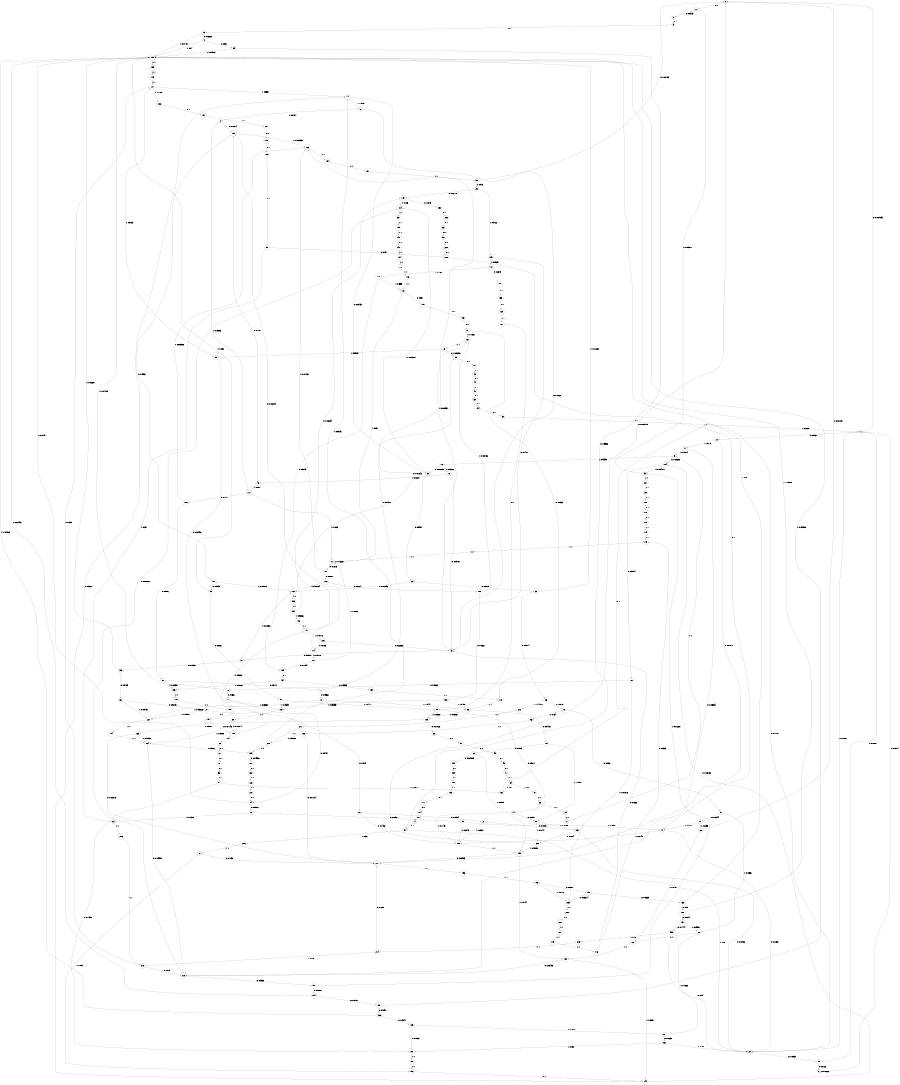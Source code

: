 digraph "ch1_random_source_L16" {
size = "6,8.5";
ratio = "fill";
node [shape = circle];
node [fontsize = 24];
edge [fontsize = 24];
0 -> 10 [label = "0: 1        "];
1 -> 0 [label = "0: 0.007943  "];
1 -> 12 [label = "1: 0.9921   "];
2 -> 105 [label = "0: 0.1614   "];
2 -> 110 [label = "1: 0.8386   "];
3 -> 13 [label = "0: 1        "];
4 -> 89 [label = "0: 0.96     "];
4 -> 159 [label = "1: 0.04     "];
5 -> 104 [label = "0: 0.05608  "];
5 -> 16 [label = "1: 0.9439   "];
6 -> 42 [label = "0: 0.1266   "];
6 -> 2 [label = "1: 0.8734   "];
7 -> 20 [label = "0: 0.7778   "];
7 -> 1 [label = "1: 0.2222   "];
8 -> 8 [label = "0: 0.8626   "];
8 -> 1 [label = "1: 0.1374   "];
9 -> 3 [label = "0: 1        "];
10 -> 9 [label = "0: 0.9643   "];
10 -> 43 [label = "1: 0.03571  "];
11 -> 218 [label = "0: 0.03864  "];
11 -> 5 [label = "1: 0.9614   "];
12 -> 217 [label = "0: 0.01811  "];
12 -> 11 [label = "1: 0.9819   "];
13 -> 4 [label = "0: 0.9259   "];
13 -> 159 [label = "1: 0.07407  "];
14 -> 94 [label = "0: 1        "];
15 -> 97 [label = "0: 0.836    "];
15 -> 63 [label = "1: 0.164    "];
16 -> 30 [label = "0: 0.06183  "];
16 -> 18 [label = "1: 0.9382   "];
17 -> 5 [label = "1: 1        "];
18 -> 42 [label = "0: 0.09731  "];
18 -> 46 [label = "1: 0.9027   "];
19 -> 8 [label = "0: 0.8122   "];
19 -> 1 [label = "1: 0.1878   "];
20 -> 19 [label = "0: 0.8093   "];
20 -> 1 [label = "1: 0.1907   "];
21 -> 65 [label = "0: 0.7679   "];
21 -> 185 [label = "1: 0.2321   "];
22 -> 26 [label = "0: 0.9874   "];
22 -> 159 [label = "1: 0.01262  "];
23 -> 22 [label = "0: 0.9875   "];
23 -> 160 [label = "1: 0.01246  "];
24 -> 17 [label = "1: 1        "];
25 -> 24 [label = "1: 1        "];
26 -> 15 [label = "0: 0.9519   "];
26 -> 212 [label = "1: 0.04808  "];
27 -> 28 [label = "0: 0.919    "];
27 -> 221 [label = "1: 0.08097  "];
28 -> 21 [label = "0: 0.8594   "];
28 -> 185 [label = "1: 0.1406   "];
29 -> 143 [label = "0: 0.02778  "];
29 -> 125 [label = "1: 0.9722   "];
30 -> 23 [label = "0: 0.9907   "];
30 -> 204 [label = "1: 0.009317  "];
31 -> 25 [label = "1: 1        "];
32 -> 27 [label = "0: 0.9215   "];
32 -> 221 [label = "1: 0.07846  "];
33 -> 54 [label = "0: 1        "];
34 -> 52 [label = "0: 0.5      "];
34 -> 31 [label = "1: 0.5      "];
35 -> 0 [label = "0: 0.02703  "];
35 -> 29 [label = "1: 0.973    "];
36 -> 32 [label = "0: 0.9739   "];
36 -> 159 [label = "1: 0.02607  "];
37 -> 36 [label = "0: 0.9837   "];
37 -> 160 [label = "1: 0.01632  "];
38 -> 180 [label = "1: 1        "];
39 -> 199 [label = "1: 1        "];
40 -> 33 [label = "0: 1        "];
41 -> 34 [label = "0: 1        "];
42 -> 37 [label = "0: 0.9977   "];
42 -> 162 [label = "1: 0.002331  "];
43 -> 201 [label = "1: 1        "];
44 -> 40 [label = "0: 1        "];
45 -> 41 [label = "0: 1        "];
46 -> 105 [label = "0: 0.119    "];
46 -> 110 [label = "1: 0.881    "];
47 -> 20 [label = "0: 0.7252   "];
47 -> 185 [label = "1: 0.2748   "];
48 -> 44 [label = "0: 1        "];
49 -> 45 [label = "0: 1        "];
50 -> 48 [label = "0: 1        "];
51 -> 49 [label = "0: 1        "];
52 -> 7 [label = "0: 1        "];
53 -> 7 [label = "0: 1        "];
54 -> 53 [label = "0: 1        "];
55 -> 50 [label = "0: 1        "];
56 -> 51 [label = "0: 1        "];
57 -> 52 [label = "0: 0.8571   "];
57 -> 161 [label = "1: 0.1429   "];
58 -> 57 [label = "0: 1        "];
59 -> 108 [label = "0: 0.02752  "];
59 -> 147 [label = "1: 0.9725   "];
60 -> 108 [label = "0: 0.01974  "];
60 -> 164 [label = "1: 0.9803   "];
61 -> 55 [label = "0: 0.009091  "];
61 -> 59 [label = "1: 0.9909   "];
62 -> 219 [label = "0: 0.004065  "];
62 -> 183 [label = "1: 0.9959   "];
63 -> 168 [label = "1: 1        "];
64 -> 216 [label = "1: 1        "];
65 -> 20 [label = "0: 0.8196   "];
65 -> 220 [label = "1: 0.1804   "];
66 -> 20 [label = "0: 0.75     "];
66 -> 161 [label = "1: 0.25     "];
67 -> 217 [label = "0: 0.125    "];
67 -> 153 [label = "1: 0.875    "];
68 -> 0 [label = "0: 0.02128  "];
68 -> 166 [label = "1: 0.9787   "];
69 -> 60 [label = "1: 1        "];
70 -> 58 [label = "0: 1        "];
71 -> 84 [label = "0: 0.9431   "];
71 -> 69 [label = "1: 0.05687  "];
72 -> 86 [label = "0: 0.9447   "];
72 -> 221 [label = "1: 0.05526  "];
73 -> 90 [label = "0: 0.8472   "];
73 -> 64 [label = "1: 0.1528   "];
74 -> 88 [label = "0: 0.8857   "];
74 -> 185 [label = "1: 0.1143   "];
75 -> 88 [label = "0: 0.8997   "];
75 -> 62 [label = "1: 0.1003   "];
76 -> 71 [label = "0: 0.986    "];
76 -> 159 [label = "1: 0.01402  "];
77 -> 72 [label = "0: 0.9592   "];
77 -> 167 [label = "1: 0.04077  "];
78 -> 70 [label = "0: 1        "];
79 -> 118 [label = "0: 0.8333   "];
79 -> 167 [label = "1: 0.1667   "];
80 -> 76 [label = "0: 0.9862   "];
80 -> 203 [label = "1: 0.01376  "];
81 -> 77 [label = "0: 0.9741   "];
81 -> 163 [label = "1: 0.02587  "];
82 -> 78 [label = "0: 1        "];
83 -> 79 [label = "0: 1        "];
84 -> 73 [label = "0: 0.8952   "];
84 -> 159 [label = "1: 0.1048   "];
85 -> 74 [label = "0: 0.9071   "];
85 -> 169 [label = "1: 0.09287  "];
86 -> 75 [label = "0: 0.9416   "];
86 -> 169 [label = "1: 0.05837  "];
87 -> 66 [label = "0: 0.8632   "];
87 -> 207 [label = "1: 0.1368   "];
88 -> 65 [label = "0: 0.8759   "];
88 -> 220 [label = "1: 0.1241   "];
89 -> 94 [label = "0: 0.9583   "];
89 -> 159 [label = "1: 0.04167  "];
90 -> 47 [label = "0: 0.7958   "];
90 -> 185 [label = "1: 0.2042   "];
91 -> 47 [label = "0: 0.7707   "];
91 -> 68 [label = "1: 0.2293   "];
92 -> 222 [label = "0: 1        "];
93 -> 92 [label = "0: 1        "];
94 -> 20 [label = "0: 0.68     "];
94 -> 206 [label = "1: 0.32     "];
95 -> 85 [label = "0: 0.9471   "];
95 -> 69 [label = "1: 0.0529   "];
96 -> 86 [label = "0: 0.9495   "];
96 -> 69 [label = "1: 0.05053  "];
97 -> 91 [label = "0: 0.8344   "];
97 -> 207 [label = "1: 0.1656   "];
98 -> 208 [label = "0: 0.75     "];
98 -> 64 [label = "1: 0.25     "];
99 -> 95 [label = "0: 0.968    "];
99 -> 159 [label = "1: 0.032    "];
100 -> 96 [label = "0: 0.9621   "];
100 -> 167 [label = "1: 0.03786  "];
101 -> 99 [label = "0: 0.9842   "];
101 -> 160 [label = "1: 0.01578  "];
102 -> 100 [label = "0: 0.9784   "];
102 -> 160 [label = "1: 0.02164  "];
103 -> 98 [label = "0: 1        "];
104 -> 80 [label = "0: 0.9954   "];
104 -> 43 [label = "1: 0.004577  "];
105 -> 101 [label = "0: 0.9961   "];
105 -> 162 [label = "1: 0.003933  "];
106 -> 81 [label = "0: 0.996    "];
106 -> 162 [label = "1: 0.003968  "];
107 -> 102 [label = "0: 0.9881   "];
107 -> 162 [label = "1: 0.01192  "];
108 -> 82 [label = "0: 1        "];
109 -> 83 [label = "0: 1        "];
110 -> 106 [label = "0: 0.177    "];
110 -> 111 [label = "1: 0.823    "];
111 -> 107 [label = "0: 0.1673   "];
111 -> 111 [label = "1: 0.8327   "];
112 -> 188 [label = "0: 0.2373   "];
112 -> 170 [label = "1: 0.7627   "];
113 -> 109 [label = "0: 0.35     "];
113 -> 111 [label = "1: 0.65     "];
114 -> 105 [label = "0: 0.08219  "];
114 -> 171 [label = "1: 0.9178   "];
115 -> 173 [label = "1: 1        "];
116 -> 113 [label = "1: 1        "];
117 -> 111 [label = "1: 1        "];
118 -> 86 [label = "0: 1        "];
119 -> 103 [label = "0: 1        "];
120 -> 84 [label = "0: 1        "];
121 -> 85 [label = "0: 1        "];
122 -> 137 [label = "0: 0.9041   "];
122 -> 159 [label = "1: 0.09589  "];
123 -> 87 [label = "0: 0.8077   "];
123 -> 161 [label = "1: 0.1923   "];
124 -> 172 [label = "1: 1        "];
125 -> 42 [label = "0: 0.1471   "];
125 -> 112 [label = "1: 0.8529   "];
126 -> 42 [label = "0: 0.02667  "];
126 -> 114 [label = "1: 0.9733   "];
127 -> 119 [label = "0: 1        "];
128 -> 120 [label = "0: 1        "];
129 -> 121 [label = "0: 1        "];
130 -> 118 [label = "0: 1        "];
131 -> 127 [label = "0: 1        "];
132 -> 128 [label = "0: 1        "];
133 -> 129 [label = "0: 1        "];
134 -> 130 [label = "0: 0.9333   "];
134 -> 163 [label = "1: 0.06667  "];
135 -> 122 [label = "0: 0.95     "];
135 -> 159 [label = "1: 0.05     "];
136 -> 123 [label = "0: 0.9241   "];
136 -> 159 [label = "1: 0.07586  "];
137 -> 205 [label = "0: 0.7444   "];
137 -> 207 [label = "1: 0.2556   "];
138 -> 93 [label = "0: 1        "];
139 -> 138 [label = "0: 1        "];
140 -> 143 [label = "0: 0.08284  "];
140 -> 126 [label = "1: 0.9172   "];
141 -> 30 [label = "0: 0.09431  "];
141 -> 6 [label = "1: 0.9057   "];
142 -> 124 [label = "1: 1        "];
143 -> 139 [label = "0: 0.875    "];
143 -> 204 [label = "1: 0.125    "];
144 -> 104 [label = "0: 0.06732  "];
144 -> 141 [label = "1: 0.9327   "];
145 -> 108 [label = "0: 0.07143  "];
145 -> 140 [label = "1: 0.9286   "];
146 -> 140 [label = "1: 1        "];
147 -> 186 [label = "0: 0.0166   "];
147 -> 141 [label = "1: 0.9834   "];
148 -> 142 [label = "1: 1        "];
149 -> 147 [label = "1: 1        "];
150 -> 145 [label = "1: 1        "];
151 -> 35 [label = "1: 1        "];
152 -> 55 [label = "0: 0.01342  "];
152 -> 146 [label = "1: 0.9866   "];
153 -> 144 [label = "1: 1        "];
154 -> 151 [label = "1: 1        "];
155 -> 149 [label = "1: 1        "];
156 -> 152 [label = "1: 1        "];
157 -> 153 [label = "1: 1        "];
158 -> 150 [label = "1: 1        "];
159 -> 155 [label = "1: 1        "];
160 -> 156 [label = "1: 1        "];
161 -> 157 [label = "1: 1        "];
162 -> 154 [label = "1: 1        "];
163 -> 158 [label = "1: 1        "];
164 -> 218 [label = "0: 0.04398  "];
164 -> 209 [label = "1: 0.956    "];
165 -> 217 [label = "0: 0.02073  "];
165 -> 164 [label = "1: 0.9793   "];
166 -> 182 [label = "1: 1        "];
167 -> 61 [label = "1: 1        "];
168 -> 217 [label = "0: 0.01724  "];
168 -> 210 [label = "1: 0.9828   "];
169 -> 56 [label = "0: 0.01026  "];
169 -> 165 [label = "1: 0.9897   "];
170 -> 189 [label = "0: 0.3043   "];
170 -> 113 [label = "1: 0.6957   "];
171 -> 189 [label = "0: 0.1194   "];
171 -> 111 [label = "1: 0.8806   "];
172 -> 116 [label = "1: 1        "];
173 -> 117 [label = "1: 1        "];
174 -> 14 [label = "0: 1        "];
175 -> 115 [label = "1: 1        "];
176 -> 42 [label = "0: 0.1667   "];
176 -> 173 [label = "1: 0.8333   "];
177 -> 174 [label = "0: 1        "];
178 -> 175 [label = "1: 1        "];
179 -> 176 [label = "1: 1        "];
180 -> 178 [label = "1: 1        "];
181 -> 179 [label = "1: 1        "];
182 -> 218 [label = "0: 0.03493  "];
182 -> 144 [label = "1: 0.9651   "];
183 -> 217 [label = "0: 0.02563  "];
183 -> 182 [label = "1: 0.9744   "];
184 -> 164 [label = "1: 1        "];
185 -> 183 [label = "1: 1        "];
186 -> 131 [label = "0: 1        "];
187 -> 132 [label = "0: 1        "];
188 -> 133 [label = "0: 1        "];
189 -> 134 [label = "0: 1        "];
190 -> 135 [label = "0: 0.9639   "];
190 -> 203 [label = "1: 0.03614  "];
191 -> 136 [label = "0: 0.949    "];
191 -> 159 [label = "1: 0.05096  "];
192 -> 177 [label = "0: 1        "];
193 -> 190 [label = "0: 0.9881   "];
193 -> 203 [label = "1: 0.0119   "];
194 -> 191 [label = "0: 0.9751   "];
194 -> 159 [label = "1: 0.02492  "];
195 -> 192 [label = "0: 1        "];
196 -> 193 [label = "0: 1        "];
197 -> 194 [label = "0: 0.9876   "];
197 -> 43 [label = "1: 0.01238  "];
198 -> 195 [label = "0: 1        "];
199 -> 148 [label = "1: 1        "];
200 -> 181 [label = "1: 1        "];
201 -> 38 [label = "1: 1        "];
202 -> 200 [label = "1: 1        "];
203 -> 202 [label = "1: 1        "];
204 -> 39 [label = "1: 1        "];
205 -> 20 [label = "0: 0.84     "];
205 -> 215 [label = "1: 0.16     "];
206 -> 67 [label = "1: 1        "];
207 -> 166 [label = "1: 1        "];
208 -> 47 [label = "0: 1        "];
209 -> 187 [label = "0: 0.04536  "];
209 -> 141 [label = "1: 0.9546   "];
210 -> 209 [label = "1: 1        "];
211 -> 210 [label = "1: 1        "];
212 -> 211 [label = "1: 1        "];
213 -> 218 [label = "0: 0.075    "];
213 -> 147 [label = "1: 0.925    "];
214 -> 217 [label = "0: 0.125    "];
214 -> 213 [label = "1: 0.875    "];
215 -> 214 [label = "1: 1        "];
216 -> 213 [label = "1: 1        "];
217 -> 196 [label = "0: 1        "];
218 -> 197 [label = "0: 0.9938   "];
218 -> 204 [label = "1: 0.006211  "];
219 -> 198 [label = "0: 1        "];
220 -> 0 [label = "0: 0.009115  "];
220 -> 183 [label = "1: 0.9909   "];
221 -> 184 [label = "1: 1        "];
222 -> 208 [label = "0: 1        "];
}
